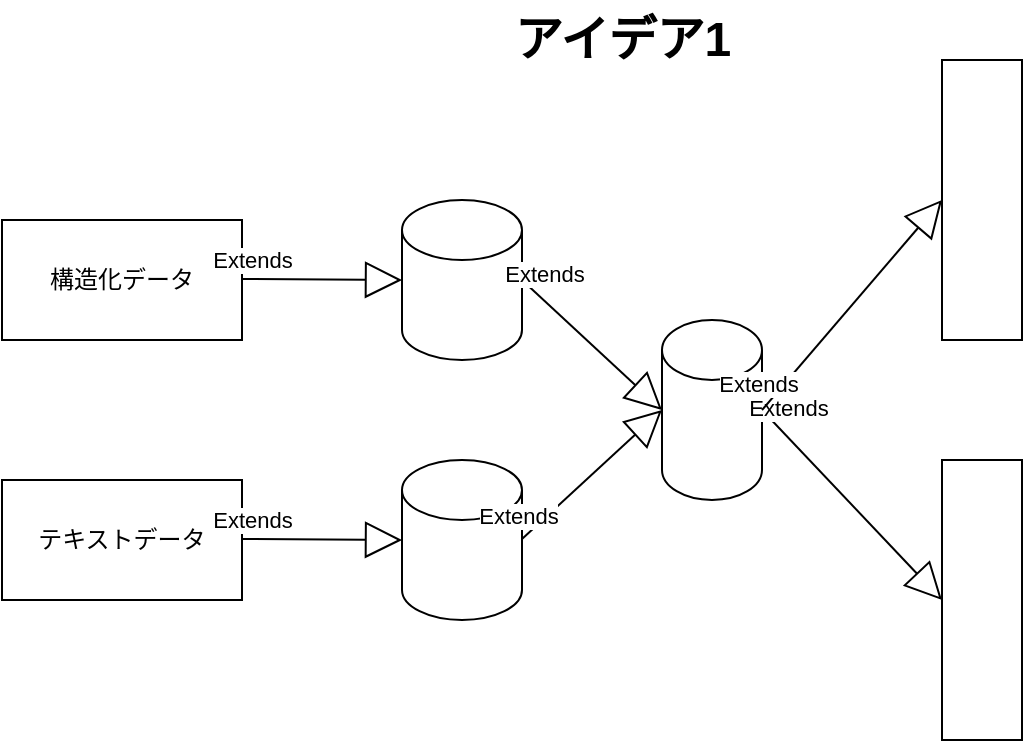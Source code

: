 <mxfile version="15.7.4" type="github">
  <diagram id="_tueIql3HZxJAc3FDs42" name="Page-1">
    <mxGraphModel dx="1422" dy="791" grid="1" gridSize="10" guides="1" tooltips="1" connect="1" arrows="1" fold="1" page="1" pageScale="1" pageWidth="827" pageHeight="1169" math="0" shadow="0">
      <root>
        <mxCell id="0" />
        <mxCell id="1" parent="0" />
        <mxCell id="6HClUx852G3s7_VeOv-5-1" value="構造化データ" style="rounded=0;whiteSpace=wrap;html=1;" vertex="1" parent="1">
          <mxGeometry x="90" y="130" width="120" height="60" as="geometry" />
        </mxCell>
        <mxCell id="6HClUx852G3s7_VeOv-5-2" value="テキストデータ" style="rounded=0;whiteSpace=wrap;html=1;" vertex="1" parent="1">
          <mxGeometry x="90" y="260" width="120" height="60" as="geometry" />
        </mxCell>
        <mxCell id="6HClUx852G3s7_VeOv-5-3" value="アイデア1" style="text;strokeColor=none;fillColor=none;html=1;fontSize=24;fontStyle=1;verticalAlign=middle;align=center;" vertex="1" parent="1">
          <mxGeometry x="350" y="20" width="100" height="40" as="geometry" />
        </mxCell>
        <mxCell id="6HClUx852G3s7_VeOv-5-5" value="" style="shape=cylinder3;whiteSpace=wrap;html=1;boundedLbl=1;backgroundOutline=1;size=15;" vertex="1" parent="1">
          <mxGeometry x="290" y="120" width="60" height="80" as="geometry" />
        </mxCell>
        <mxCell id="6HClUx852G3s7_VeOv-5-6" value="" style="shape=cylinder3;whiteSpace=wrap;html=1;boundedLbl=1;backgroundOutline=1;size=15;" vertex="1" parent="1">
          <mxGeometry x="290" y="250" width="60" height="80" as="geometry" />
        </mxCell>
        <mxCell id="6HClUx852G3s7_VeOv-5-8" value="Extends" style="endArrow=block;endSize=16;endFill=0;html=1;rounded=0;entryX=0;entryY=0.5;entryDx=0;entryDy=0;entryPerimeter=0;" edge="1" parent="1" target="6HClUx852G3s7_VeOv-5-6">
          <mxGeometry x="-0.875" y="10" width="160" relative="1" as="geometry">
            <mxPoint x="210" y="289.5" as="sourcePoint" />
            <mxPoint x="370" y="289.5" as="targetPoint" />
            <mxPoint as="offset" />
          </mxGeometry>
        </mxCell>
        <mxCell id="6HClUx852G3s7_VeOv-5-9" value="Extends" style="endArrow=block;endSize=16;endFill=0;html=1;rounded=0;" edge="1" parent="1">
          <mxGeometry x="-0.875" y="10" width="160" relative="1" as="geometry">
            <mxPoint x="210" y="159.5" as="sourcePoint" />
            <mxPoint x="290" y="160" as="targetPoint" />
            <mxPoint as="offset" />
          </mxGeometry>
        </mxCell>
        <mxCell id="6HClUx852G3s7_VeOv-5-11" value="" style="shape=cylinder3;whiteSpace=wrap;html=1;boundedLbl=1;backgroundOutline=1;size=15;" vertex="1" parent="1">
          <mxGeometry x="420" y="180" width="50" height="90" as="geometry" />
        </mxCell>
        <mxCell id="6HClUx852G3s7_VeOv-5-12" value="" style="rounded=0;whiteSpace=wrap;html=1;" vertex="1" parent="1">
          <mxGeometry x="560" y="50" width="40" height="140" as="geometry" />
        </mxCell>
        <mxCell id="6HClUx852G3s7_VeOv-5-13" value="" style="rounded=0;whiteSpace=wrap;html=1;" vertex="1" parent="1">
          <mxGeometry x="560" y="250" width="40" height="140" as="geometry" />
        </mxCell>
        <mxCell id="6HClUx852G3s7_VeOv-5-15" value="Extends" style="endArrow=block;endSize=16;endFill=0;html=1;rounded=0;entryX=0;entryY=0.5;entryDx=0;entryDy=0;entryPerimeter=0;" edge="1" parent="1" target="6HClUx852G3s7_VeOv-5-11">
          <mxGeometry x="-0.875" y="10" width="160" relative="1" as="geometry">
            <mxPoint x="350" y="289.5" as="sourcePoint" />
            <mxPoint x="430" y="290" as="targetPoint" />
            <mxPoint as="offset" />
          </mxGeometry>
        </mxCell>
        <mxCell id="6HClUx852G3s7_VeOv-5-16" value="Extends" style="endArrow=block;endSize=16;endFill=0;html=1;rounded=0;entryX=0;entryY=0.5;entryDx=0;entryDy=0;entryPerimeter=0;exitX=1;exitY=0.5;exitDx=0;exitDy=0;exitPerimeter=0;" edge="1" parent="1" source="6HClUx852G3s7_VeOv-5-5" target="6HClUx852G3s7_VeOv-5-11">
          <mxGeometry x="-0.875" y="10" width="160" relative="1" as="geometry">
            <mxPoint x="360" y="299.5" as="sourcePoint" />
            <mxPoint x="430" y="230" as="targetPoint" />
            <mxPoint as="offset" />
          </mxGeometry>
        </mxCell>
        <mxCell id="6HClUx852G3s7_VeOv-5-17" value="Extends" style="endArrow=block;endSize=16;endFill=0;html=1;rounded=0;entryX=0;entryY=0.5;entryDx=0;entryDy=0;exitX=1;exitY=0.5;exitDx=0;exitDy=0;exitPerimeter=0;" edge="1" parent="1" source="6HClUx852G3s7_VeOv-5-11" target="6HClUx852G3s7_VeOv-5-13">
          <mxGeometry x="-0.875" y="10" width="160" relative="1" as="geometry">
            <mxPoint x="480" y="219.5" as="sourcePoint" />
            <mxPoint x="550" y="150" as="targetPoint" />
            <mxPoint as="offset" />
          </mxGeometry>
        </mxCell>
        <mxCell id="6HClUx852G3s7_VeOv-5-18" value="Extends" style="endArrow=block;endSize=16;endFill=0;html=1;rounded=0;entryX=0;entryY=0.5;entryDx=0;entryDy=0;exitX=1;exitY=0.5;exitDx=0;exitDy=0;exitPerimeter=0;" edge="1" parent="1" source="6HClUx852G3s7_VeOv-5-11" target="6HClUx852G3s7_VeOv-5-12">
          <mxGeometry x="-0.875" y="10" width="160" relative="1" as="geometry">
            <mxPoint x="490" y="229.5" as="sourcePoint" />
            <mxPoint x="570" y="310" as="targetPoint" />
            <mxPoint as="offset" />
          </mxGeometry>
        </mxCell>
      </root>
    </mxGraphModel>
  </diagram>
</mxfile>
